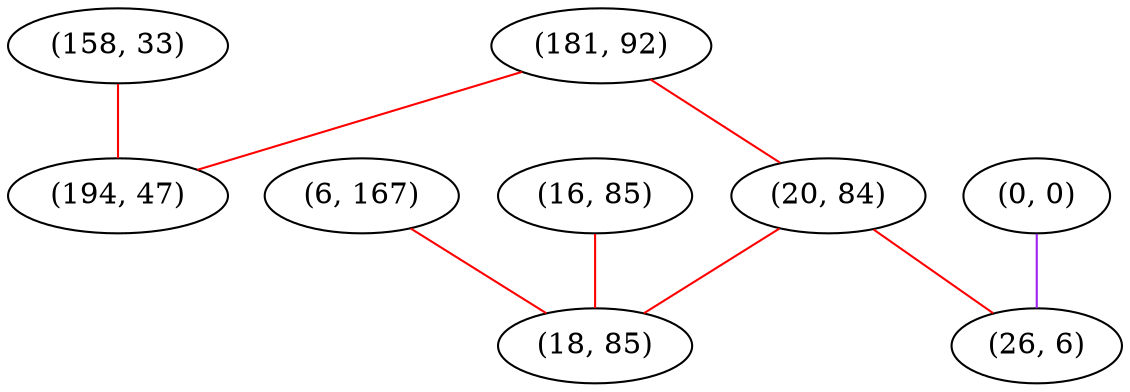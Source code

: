 graph "" {
"(158, 33)";
"(0, 0)";
"(6, 167)";
"(181, 92)";
"(20, 84)";
"(16, 85)";
"(194, 47)";
"(18, 85)";
"(26, 6)";
"(158, 33)" -- "(194, 47)"  [color=red, key=0, weight=1];
"(0, 0)" -- "(26, 6)"  [color=purple, key=0, weight=4];
"(6, 167)" -- "(18, 85)"  [color=red, key=0, weight=1];
"(181, 92)" -- "(194, 47)"  [color=red, key=0, weight=1];
"(181, 92)" -- "(20, 84)"  [color=red, key=0, weight=1];
"(20, 84)" -- "(18, 85)"  [color=red, key=0, weight=1];
"(20, 84)" -- "(26, 6)"  [color=red, key=0, weight=1];
"(16, 85)" -- "(18, 85)"  [color=red, key=0, weight=1];
}
